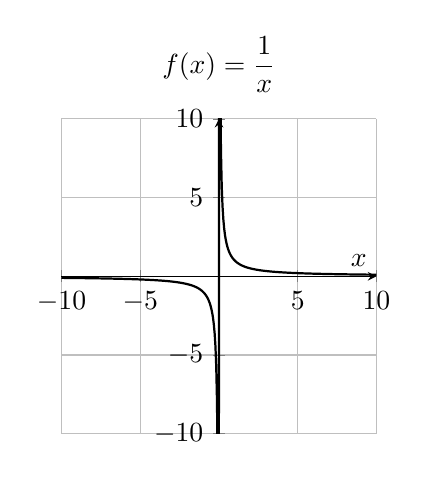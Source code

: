 \begin{tikzpicture}
\begin{axis}%
    [
        title={$f(x) = \dfrac{1}{x}$},
        grid=major,
        x=2mm,
        y=2mm,
        xmin=-10,
        xmax=10,
        xlabel={$x$},
        axis x line=middle,
        ymin=-10,
        ymax=10,
        axis y line=middle,
        no markers,
        samples=100,
        domain=-10:10
    ]
    \addplot[thick,samples=400] (x,{1/x});
\end{axis}
\end{tikzpicture}